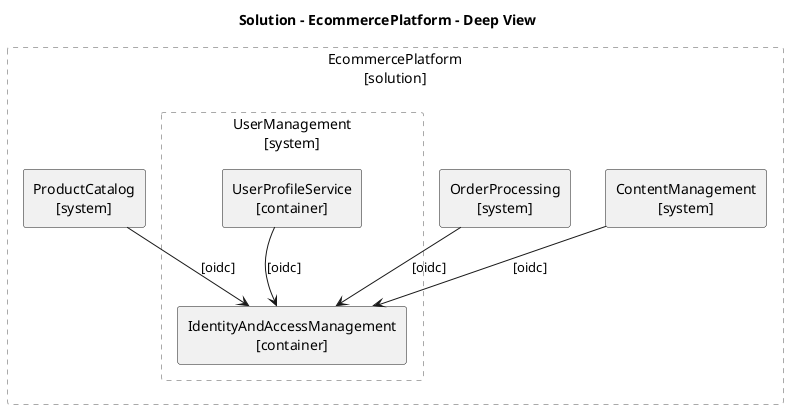 @startuml EcommercePlatform-deep
title Solution - EcommercePlatform - Deep View
skinparam defaultTextAlignment center
skinparam defaultTextAlignment<<atomic>> center
skinparam wrapWidth 200
skinparam maxMessageSize 150
hide stereotype
<style>
.composite {
BackgroundColor: transparent
LineColor: darkgray
LineStyle: 5
FontStyle: normal
}
</style>
rectangle EcommercePlatform as "EcommercePlatform\n[solution]" <<composite>> {
rectangle EcommercePlatform.ContentManagement <<system>> <<atomic>> [
ContentManagement
[system]
]
rectangle EcommercePlatform.OrderProcessing <<system>> <<atomic>> [
OrderProcessing
[system]
]
rectangle EcommercePlatform.ProductCatalog <<system>> <<atomic>> [
ProductCatalog
[system]
]
rectangle EcommercePlatform.UserManagement as "UserManagement\n[system]" <<composite>> {
rectangle EcommercePlatform.UserManagement.IdentityAndAccessManagement <<container>> <<atomic>> [
IdentityAndAccessManagement
[container]
]
rectangle EcommercePlatform.UserManagement.UserProfileService <<container>> <<atomic>> [
UserProfileService
[container]
]
}
}
EcommercePlatform.ContentManagement --> EcommercePlatform.UserManagement.IdentityAndAccessManagement : [oidc]
EcommercePlatform.OrderProcessing --> EcommercePlatform.UserManagement.IdentityAndAccessManagement : [oidc]
EcommercePlatform.ProductCatalog --> EcommercePlatform.UserManagement.IdentityAndAccessManagement : [oidc]
EcommercePlatform.UserManagement.UserProfileService --> EcommercePlatform.UserManagement.IdentityAndAccessManagement : [oidc]
@enduml
